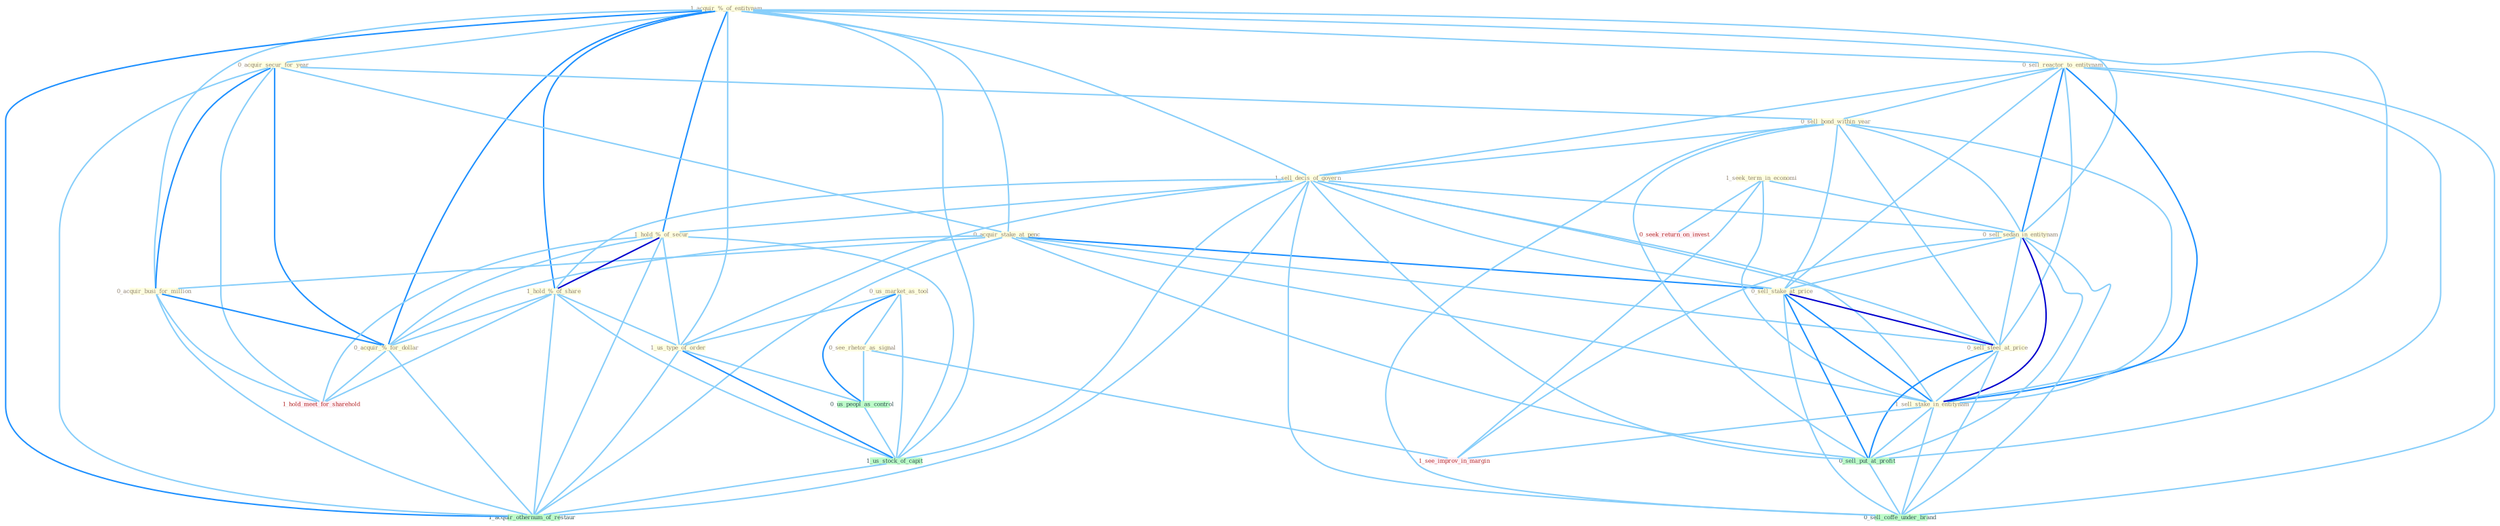 Graph G{ 
    node
    [shape=polygon,style=filled,width=.5,height=.06,color="#BDFCC9",fixedsize=true,fontsize=4,
    fontcolor="#2f4f4f"];
    {node
    [color="#ffffe0", fontcolor="#8b7d6b"] "1_acquir_%_of_entitynam " "0_acquir_secur_for_year " "0_acquir_stake_at_penc " "0_sell_reactor_to_entitynam " "1_seek_term_in_economi " "0_sell_bond_within_year " "1_sell_decis_of_govern " "0_us_market_as_tool " "1_hold_%_of_secur " "1_hold_%_of_share " "0_see_rhetor_as_signal " "0_acquir_busi_for_million " "0_acquir_%_for_dollar " "1_us_type_of_order " "0_sell_sedan_in_entitynam " "0_sell_stake_at_price " "0_sell_steel_at_price " "1_sell_stake_in_entitynam "}
{node [color="#fff0f5", fontcolor="#b22222"] "0_seek_return_on_invest " "1_see_improv_in_margin " "1_hold_meet_for_sharehold "}
edge [color="#B0E2FF"];

	"1_acquir_%_of_entitynam " -- "0_acquir_secur_for_year " [w="1", color="#87cefa" ];
	"1_acquir_%_of_entitynam " -- "0_acquir_stake_at_penc " [w="1", color="#87cefa" ];
	"1_acquir_%_of_entitynam " -- "0_sell_reactor_to_entitynam " [w="1", color="#87cefa" ];
	"1_acquir_%_of_entitynam " -- "1_sell_decis_of_govern " [w="1", color="#87cefa" ];
	"1_acquir_%_of_entitynam " -- "1_hold_%_of_secur " [w="2", color="#1e90ff" , len=0.8];
	"1_acquir_%_of_entitynam " -- "1_hold_%_of_share " [w="2", color="#1e90ff" , len=0.8];
	"1_acquir_%_of_entitynam " -- "0_acquir_busi_for_million " [w="1", color="#87cefa" ];
	"1_acquir_%_of_entitynam " -- "0_acquir_%_for_dollar " [w="2", color="#1e90ff" , len=0.8];
	"1_acquir_%_of_entitynam " -- "1_us_type_of_order " [w="1", color="#87cefa" ];
	"1_acquir_%_of_entitynam " -- "0_sell_sedan_in_entitynam " [w="1", color="#87cefa" ];
	"1_acquir_%_of_entitynam " -- "1_sell_stake_in_entitynam " [w="1", color="#87cefa" ];
	"1_acquir_%_of_entitynam " -- "1_us_stock_of_capit " [w="1", color="#87cefa" ];
	"1_acquir_%_of_entitynam " -- "1_acquir_othernum_of_restaur " [w="2", color="#1e90ff" , len=0.8];
	"0_acquir_secur_for_year " -- "0_acquir_stake_at_penc " [w="1", color="#87cefa" ];
	"0_acquir_secur_for_year " -- "0_sell_bond_within_year " [w="1", color="#87cefa" ];
	"0_acquir_secur_for_year " -- "0_acquir_busi_for_million " [w="2", color="#1e90ff" , len=0.8];
	"0_acquir_secur_for_year " -- "0_acquir_%_for_dollar " [w="2", color="#1e90ff" , len=0.8];
	"0_acquir_secur_for_year " -- "1_hold_meet_for_sharehold " [w="1", color="#87cefa" ];
	"0_acquir_secur_for_year " -- "1_acquir_othernum_of_restaur " [w="1", color="#87cefa" ];
	"0_acquir_stake_at_penc " -- "0_acquir_busi_for_million " [w="1", color="#87cefa" ];
	"0_acquir_stake_at_penc " -- "0_acquir_%_for_dollar " [w="1", color="#87cefa" ];
	"0_acquir_stake_at_penc " -- "0_sell_stake_at_price " [w="2", color="#1e90ff" , len=0.8];
	"0_acquir_stake_at_penc " -- "0_sell_steel_at_price " [w="1", color="#87cefa" ];
	"0_acquir_stake_at_penc " -- "1_sell_stake_in_entitynam " [w="1", color="#87cefa" ];
	"0_acquir_stake_at_penc " -- "0_sell_put_at_profit " [w="1", color="#87cefa" ];
	"0_acquir_stake_at_penc " -- "1_acquir_othernum_of_restaur " [w="1", color="#87cefa" ];
	"0_sell_reactor_to_entitynam " -- "0_sell_bond_within_year " [w="1", color="#87cefa" ];
	"0_sell_reactor_to_entitynam " -- "1_sell_decis_of_govern " [w="1", color="#87cefa" ];
	"0_sell_reactor_to_entitynam " -- "0_sell_sedan_in_entitynam " [w="2", color="#1e90ff" , len=0.8];
	"0_sell_reactor_to_entitynam " -- "0_sell_stake_at_price " [w="1", color="#87cefa" ];
	"0_sell_reactor_to_entitynam " -- "0_sell_steel_at_price " [w="1", color="#87cefa" ];
	"0_sell_reactor_to_entitynam " -- "1_sell_stake_in_entitynam " [w="2", color="#1e90ff" , len=0.8];
	"0_sell_reactor_to_entitynam " -- "0_sell_put_at_profit " [w="1", color="#87cefa" ];
	"0_sell_reactor_to_entitynam " -- "0_sell_coffe_under_brand " [w="1", color="#87cefa" ];
	"1_seek_term_in_economi " -- "0_sell_sedan_in_entitynam " [w="1", color="#87cefa" ];
	"1_seek_term_in_economi " -- "1_sell_stake_in_entitynam " [w="1", color="#87cefa" ];
	"1_seek_term_in_economi " -- "0_seek_return_on_invest " [w="1", color="#87cefa" ];
	"1_seek_term_in_economi " -- "1_see_improv_in_margin " [w="1", color="#87cefa" ];
	"0_sell_bond_within_year " -- "1_sell_decis_of_govern " [w="1", color="#87cefa" ];
	"0_sell_bond_within_year " -- "0_sell_sedan_in_entitynam " [w="1", color="#87cefa" ];
	"0_sell_bond_within_year " -- "0_sell_stake_at_price " [w="1", color="#87cefa" ];
	"0_sell_bond_within_year " -- "0_sell_steel_at_price " [w="1", color="#87cefa" ];
	"0_sell_bond_within_year " -- "1_sell_stake_in_entitynam " [w="1", color="#87cefa" ];
	"0_sell_bond_within_year " -- "0_sell_put_at_profit " [w="1", color="#87cefa" ];
	"0_sell_bond_within_year " -- "0_sell_coffe_under_brand " [w="1", color="#87cefa" ];
	"1_sell_decis_of_govern " -- "1_hold_%_of_secur " [w="1", color="#87cefa" ];
	"1_sell_decis_of_govern " -- "1_hold_%_of_share " [w="1", color="#87cefa" ];
	"1_sell_decis_of_govern " -- "1_us_type_of_order " [w="1", color="#87cefa" ];
	"1_sell_decis_of_govern " -- "0_sell_sedan_in_entitynam " [w="1", color="#87cefa" ];
	"1_sell_decis_of_govern " -- "0_sell_stake_at_price " [w="1", color="#87cefa" ];
	"1_sell_decis_of_govern " -- "0_sell_steel_at_price " [w="1", color="#87cefa" ];
	"1_sell_decis_of_govern " -- "1_sell_stake_in_entitynam " [w="1", color="#87cefa" ];
	"1_sell_decis_of_govern " -- "0_sell_put_at_profit " [w="1", color="#87cefa" ];
	"1_sell_decis_of_govern " -- "1_us_stock_of_capit " [w="1", color="#87cefa" ];
	"1_sell_decis_of_govern " -- "0_sell_coffe_under_brand " [w="1", color="#87cefa" ];
	"1_sell_decis_of_govern " -- "1_acquir_othernum_of_restaur " [w="1", color="#87cefa" ];
	"0_us_market_as_tool " -- "0_see_rhetor_as_signal " [w="1", color="#87cefa" ];
	"0_us_market_as_tool " -- "1_us_type_of_order " [w="1", color="#87cefa" ];
	"0_us_market_as_tool " -- "0_us_peopl_as_control " [w="2", color="#1e90ff" , len=0.8];
	"0_us_market_as_tool " -- "1_us_stock_of_capit " [w="1", color="#87cefa" ];
	"1_hold_%_of_secur " -- "1_hold_%_of_share " [w="3", color="#0000cd" , len=0.6];
	"1_hold_%_of_secur " -- "0_acquir_%_for_dollar " [w="1", color="#87cefa" ];
	"1_hold_%_of_secur " -- "1_us_type_of_order " [w="1", color="#87cefa" ];
	"1_hold_%_of_secur " -- "1_us_stock_of_capit " [w="1", color="#87cefa" ];
	"1_hold_%_of_secur " -- "1_hold_meet_for_sharehold " [w="1", color="#87cefa" ];
	"1_hold_%_of_secur " -- "1_acquir_othernum_of_restaur " [w="1", color="#87cefa" ];
	"1_hold_%_of_share " -- "0_acquir_%_for_dollar " [w="1", color="#87cefa" ];
	"1_hold_%_of_share " -- "1_us_type_of_order " [w="1", color="#87cefa" ];
	"1_hold_%_of_share " -- "1_us_stock_of_capit " [w="1", color="#87cefa" ];
	"1_hold_%_of_share " -- "1_hold_meet_for_sharehold " [w="1", color="#87cefa" ];
	"1_hold_%_of_share " -- "1_acquir_othernum_of_restaur " [w="1", color="#87cefa" ];
	"0_see_rhetor_as_signal " -- "0_us_peopl_as_control " [w="1", color="#87cefa" ];
	"0_see_rhetor_as_signal " -- "1_see_improv_in_margin " [w="1", color="#87cefa" ];
	"0_acquir_busi_for_million " -- "0_acquir_%_for_dollar " [w="2", color="#1e90ff" , len=0.8];
	"0_acquir_busi_for_million " -- "1_hold_meet_for_sharehold " [w="1", color="#87cefa" ];
	"0_acquir_busi_for_million " -- "1_acquir_othernum_of_restaur " [w="1", color="#87cefa" ];
	"0_acquir_%_for_dollar " -- "1_hold_meet_for_sharehold " [w="1", color="#87cefa" ];
	"0_acquir_%_for_dollar " -- "1_acquir_othernum_of_restaur " [w="1", color="#87cefa" ];
	"1_us_type_of_order " -- "0_us_peopl_as_control " [w="1", color="#87cefa" ];
	"1_us_type_of_order " -- "1_us_stock_of_capit " [w="2", color="#1e90ff" , len=0.8];
	"1_us_type_of_order " -- "1_acquir_othernum_of_restaur " [w="1", color="#87cefa" ];
	"0_sell_sedan_in_entitynam " -- "0_sell_stake_at_price " [w="1", color="#87cefa" ];
	"0_sell_sedan_in_entitynam " -- "0_sell_steel_at_price " [w="1", color="#87cefa" ];
	"0_sell_sedan_in_entitynam " -- "1_sell_stake_in_entitynam " [w="3", color="#0000cd" , len=0.6];
	"0_sell_sedan_in_entitynam " -- "0_sell_put_at_profit " [w="1", color="#87cefa" ];
	"0_sell_sedan_in_entitynam " -- "1_see_improv_in_margin " [w="1", color="#87cefa" ];
	"0_sell_sedan_in_entitynam " -- "0_sell_coffe_under_brand " [w="1", color="#87cefa" ];
	"0_sell_stake_at_price " -- "0_sell_steel_at_price " [w="3", color="#0000cd" , len=0.6];
	"0_sell_stake_at_price " -- "1_sell_stake_in_entitynam " [w="2", color="#1e90ff" , len=0.8];
	"0_sell_stake_at_price " -- "0_sell_put_at_profit " [w="2", color="#1e90ff" , len=0.8];
	"0_sell_stake_at_price " -- "0_sell_coffe_under_brand " [w="1", color="#87cefa" ];
	"0_sell_steel_at_price " -- "1_sell_stake_in_entitynam " [w="1", color="#87cefa" ];
	"0_sell_steel_at_price " -- "0_sell_put_at_profit " [w="2", color="#1e90ff" , len=0.8];
	"0_sell_steel_at_price " -- "0_sell_coffe_under_brand " [w="1", color="#87cefa" ];
	"1_sell_stake_in_entitynam " -- "0_sell_put_at_profit " [w="1", color="#87cefa" ];
	"1_sell_stake_in_entitynam " -- "1_see_improv_in_margin " [w="1", color="#87cefa" ];
	"1_sell_stake_in_entitynam " -- "0_sell_coffe_under_brand " [w="1", color="#87cefa" ];
	"0_us_peopl_as_control " -- "1_us_stock_of_capit " [w="1", color="#87cefa" ];
	"0_sell_put_at_profit " -- "0_sell_coffe_under_brand " [w="1", color="#87cefa" ];
	"1_us_stock_of_capit " -- "1_acquir_othernum_of_restaur " [w="1", color="#87cefa" ];
}